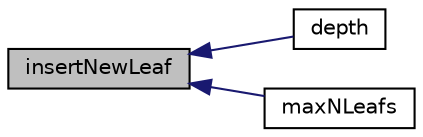 digraph "insertNewLeaf"
{
  bgcolor="transparent";
  edge [fontname="Helvetica",fontsize="10",labelfontname="Helvetica",labelfontsize="10"];
  node [fontname="Helvetica",fontsize="10",shape=record];
  rankdir="LR";
  Node140 [label="insertNewLeaf",height=0.2,width=0.4,color="black", fillcolor="grey75", style="filled", fontcolor="black"];
  Node140 -> Node141 [dir="back",color="midnightblue",fontsize="10",style="solid",fontname="Helvetica"];
  Node141 [label="depth",height=0.2,width=0.4,color="black",URL="$a31121.html#a43014c82e5a6b4ddb1af4231dae17643",tooltip="Computes iteratively the depth of the subTree. "];
  Node140 -> Node142 [dir="back",color="midnightblue",fontsize="10",style="solid",fontname="Helvetica"];
  Node142 [label="maxNLeafs",height=0.2,width=0.4,color="black",URL="$a31121.html#a3f89199fee691d08084162e2db1a5648"];
}
